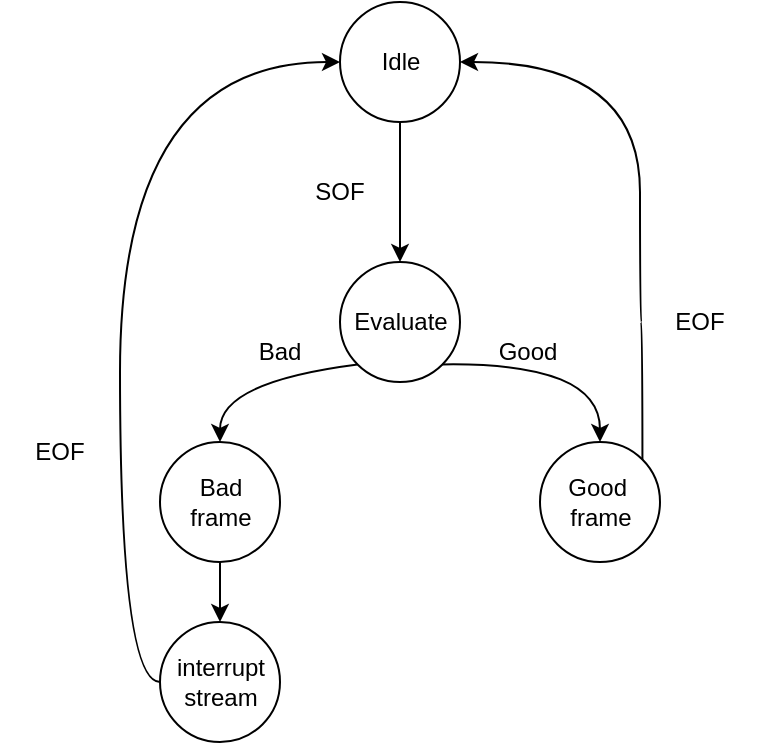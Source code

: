 <mxfile version="17.2.4" type="device"><diagram id="m4StFrJrYbT5FVMNDAkQ" name="Page-1"><mxGraphModel dx="677" dy="488" grid="1" gridSize="10" guides="1" tooltips="1" connect="1" arrows="1" fold="1" page="1" pageScale="1" pageWidth="827" pageHeight="1169" math="0" shadow="0"><root><mxCell id="0"/><mxCell id="1" parent="0"/><mxCell id="hh__eTk-b0V3TP-qhw_B-10" style="edgeStyle=orthogonalEdgeStyle;rounded=0;orthogonalLoop=1;jettySize=auto;html=1;exitX=0.5;exitY=1;exitDx=0;exitDy=0;entryX=0.5;entryY=0;entryDx=0;entryDy=0;" edge="1" parent="1" source="hh__eTk-b0V3TP-qhw_B-4" target="hh__eTk-b0V3TP-qhw_B-5"><mxGeometry relative="1" as="geometry"/></mxCell><mxCell id="hh__eTk-b0V3TP-qhw_B-4" value="Idle" style="shape=ellipse;html=1;dashed=0;whitespace=wrap;aspect=fixed;perimeter=ellipsePerimeter;" vertex="1" parent="1"><mxGeometry x="320" y="260" width="60" height="60" as="geometry"/></mxCell><mxCell id="hh__eTk-b0V3TP-qhw_B-5" value="Evaluate" style="shape=ellipse;html=1;dashed=0;whitespace=wrap;aspect=fixed;perimeter=ellipsePerimeter;" vertex="1" parent="1"><mxGeometry x="320" y="390" width="60" height="60" as="geometry"/></mxCell><mxCell id="hh__eTk-b0V3TP-qhw_B-19" style="edgeStyle=orthogonalEdgeStyle;rounded=0;orthogonalLoop=1;jettySize=auto;html=1;exitX=1;exitY=0;exitDx=0;exitDy=0;entryX=1;entryY=0.5;entryDx=0;entryDy=0;curved=1;" edge="1" parent="1" source="hh__eTk-b0V3TP-qhw_B-6" target="hh__eTk-b0V3TP-qhw_B-4"><mxGeometry relative="1" as="geometry"><Array as="points"><mxPoint x="471" y="420"/><mxPoint x="470" y="420"/><mxPoint x="470" y="290"/></Array></mxGeometry></mxCell><mxCell id="hh__eTk-b0V3TP-qhw_B-6" value="Good&amp;nbsp;&lt;br&gt;frame" style="shape=ellipse;html=1;dashed=0;whitespace=wrap;aspect=fixed;perimeter=ellipsePerimeter;" vertex="1" parent="1"><mxGeometry x="420" y="480" width="60" height="60" as="geometry"/></mxCell><mxCell id="hh__eTk-b0V3TP-qhw_B-18" style="edgeStyle=orthogonalEdgeStyle;rounded=0;orthogonalLoop=1;jettySize=auto;html=1;exitX=0.5;exitY=1;exitDx=0;exitDy=0;entryX=0.5;entryY=0;entryDx=0;entryDy=0;" edge="1" parent="1" source="hh__eTk-b0V3TP-qhw_B-7" target="hh__eTk-b0V3TP-qhw_B-9"><mxGeometry relative="1" as="geometry"/></mxCell><mxCell id="hh__eTk-b0V3TP-qhw_B-7" value="Bad&lt;br&gt;frame" style="shape=ellipse;html=1;dashed=0;whitespace=wrap;aspect=fixed;perimeter=ellipsePerimeter;" vertex="1" parent="1"><mxGeometry x="230" y="480" width="60" height="60" as="geometry"/></mxCell><mxCell id="hh__eTk-b0V3TP-qhw_B-23" style="edgeStyle=orthogonalEdgeStyle;curved=1;rounded=0;orthogonalLoop=1;jettySize=auto;html=1;exitX=0;exitY=0.5;exitDx=0;exitDy=0;entryX=0;entryY=0.5;entryDx=0;entryDy=0;" edge="1" parent="1" source="hh__eTk-b0V3TP-qhw_B-9" target="hh__eTk-b0V3TP-qhw_B-4"><mxGeometry relative="1" as="geometry"/></mxCell><mxCell id="hh__eTk-b0V3TP-qhw_B-9" value="interrupt&lt;br&gt;stream" style="shape=ellipse;html=1;dashed=0;whitespace=wrap;aspect=fixed;perimeter=ellipsePerimeter;" vertex="1" parent="1"><mxGeometry x="230" y="570" width="60" height="60" as="geometry"/></mxCell><mxCell id="hh__eTk-b0V3TP-qhw_B-12" value="SOF" style="text;html=1;strokeColor=none;fillColor=none;align=center;verticalAlign=middle;whiteSpace=wrap;rounded=0;" vertex="1" parent="1"><mxGeometry x="290" y="340" width="60" height="30" as="geometry"/></mxCell><mxCell id="hh__eTk-b0V3TP-qhw_B-16" value="" style="curved=1;endArrow=classic;html=1;rounded=0;exitX=0;exitY=1;exitDx=0;exitDy=0;entryX=0.5;entryY=0;entryDx=0;entryDy=0;" edge="1" parent="1" source="hh__eTk-b0V3TP-qhw_B-5" target="hh__eTk-b0V3TP-qhw_B-7"><mxGeometry width="50" height="50" relative="1" as="geometry"><mxPoint x="320" y="530" as="sourcePoint"/><mxPoint x="370" y="480" as="targetPoint"/><Array as="points"><mxPoint x="260" y="450"/></Array></mxGeometry></mxCell><mxCell id="hh__eTk-b0V3TP-qhw_B-17" value="" style="curved=1;endArrow=classic;html=1;rounded=0;exitX=1;exitY=1;exitDx=0;exitDy=0;entryX=0.5;entryY=0;entryDx=0;entryDy=0;" edge="1" parent="1" source="hh__eTk-b0V3TP-qhw_B-5" target="hh__eTk-b0V3TP-qhw_B-6"><mxGeometry width="50" height="50" relative="1" as="geometry"><mxPoint x="389.397" y="460.003" as="sourcePoint"/><mxPoint x="310.61" y="498.79" as="targetPoint"/><Array as="points"><mxPoint x="450" y="440"/></Array></mxGeometry></mxCell><mxCell id="hh__eTk-b0V3TP-qhw_B-20" value="EOF" style="text;html=1;strokeColor=none;fillColor=none;align=center;verticalAlign=middle;whiteSpace=wrap;rounded=0;" vertex="1" parent="1"><mxGeometry x="470" y="405" width="60" height="30" as="geometry"/></mxCell><mxCell id="hh__eTk-b0V3TP-qhw_B-21" value="Good" style="text;html=1;strokeColor=none;fillColor=none;align=center;verticalAlign=middle;whiteSpace=wrap;rounded=0;" vertex="1" parent="1"><mxGeometry x="384" y="420" width="60" height="30" as="geometry"/></mxCell><mxCell id="hh__eTk-b0V3TP-qhw_B-22" value="Bad" style="text;html=1;strokeColor=none;fillColor=none;align=center;verticalAlign=middle;whiteSpace=wrap;rounded=0;" vertex="1" parent="1"><mxGeometry x="260" y="420" width="60" height="30" as="geometry"/></mxCell><mxCell id="hh__eTk-b0V3TP-qhw_B-24" value="EOF" style="text;html=1;strokeColor=none;fillColor=none;align=center;verticalAlign=middle;whiteSpace=wrap;rounded=0;" vertex="1" parent="1"><mxGeometry x="150" y="470" width="60" height="30" as="geometry"/></mxCell></root></mxGraphModel></diagram></mxfile>